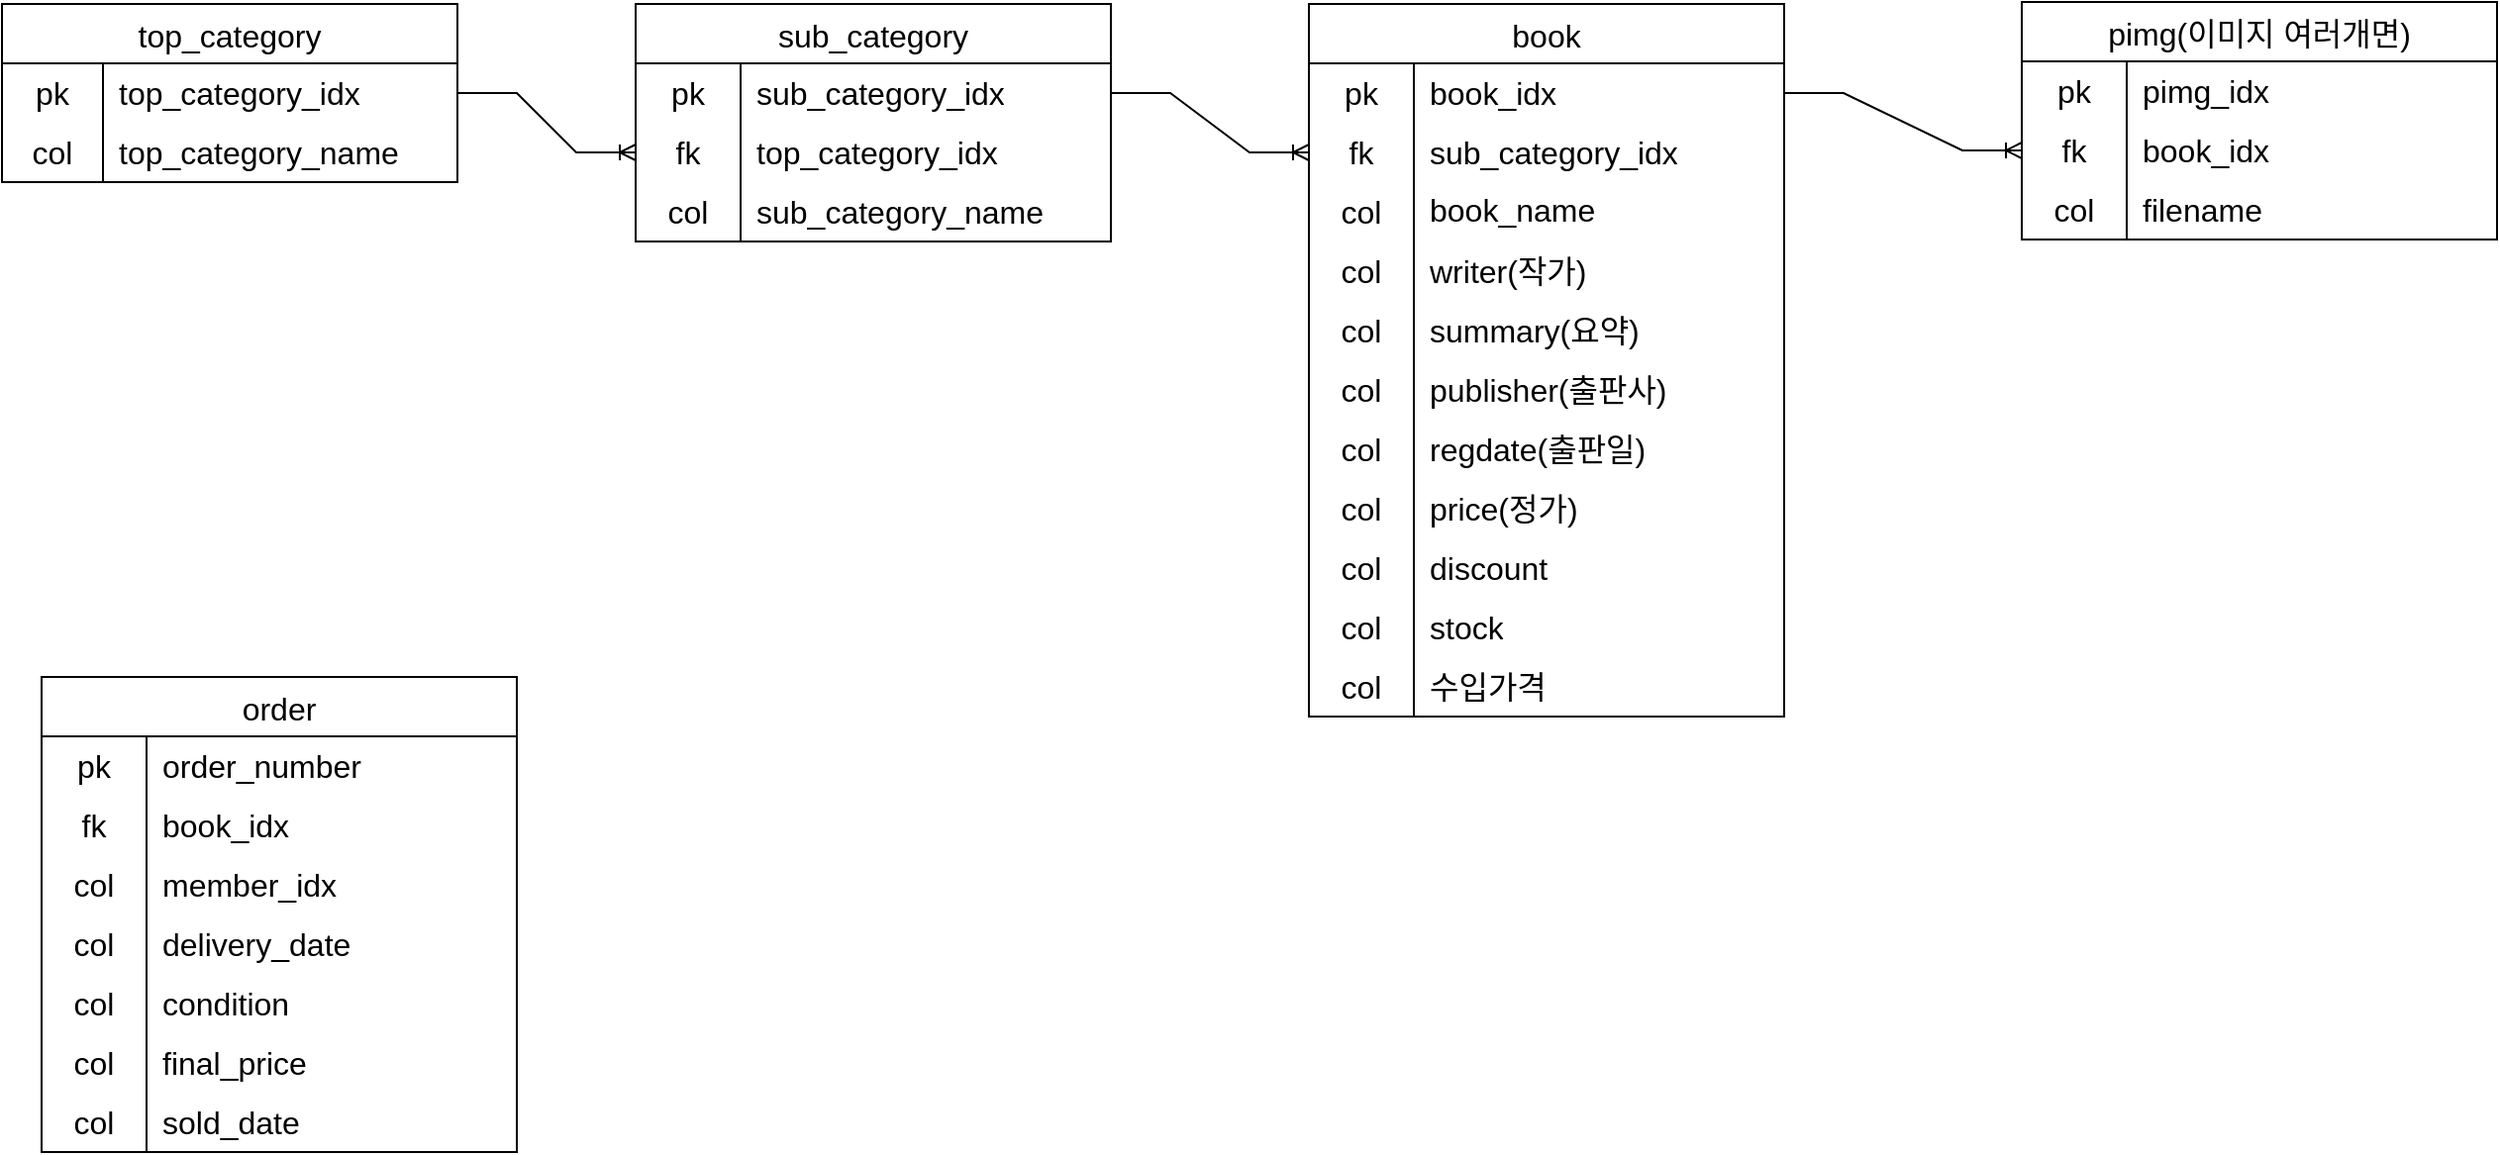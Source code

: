 <mxfile version="21.0.2" type="device"><diagram id="R2lEEEUBdFMjLlhIrx00" name="Page-1"><mxGraphModel dx="1434" dy="790" grid="1" gridSize="10" guides="1" tooltips="1" connect="1" arrows="1" fold="1" page="1" pageScale="1" pageWidth="850" pageHeight="1100" math="0" shadow="0" extFonts="Permanent Marker^https://fonts.googleapis.com/css?family=Permanent+Marker"><root><mxCell id="0"/><mxCell id="1" parent="0"/><mxCell id="X_eh3-ZdRWO69SjKNaST-3" value="top_category" style="shape=table;startSize=30;container=1;collapsible=0;childLayout=tableLayout;fixedRows=1;rowLines=0;fontStyle=0;strokeColor=default;fontSize=16;" parent="1" vertex="1"><mxGeometry x="60" y="20" width="230" height="90" as="geometry"/></mxCell><mxCell id="X_eh3-ZdRWO69SjKNaST-4" value="" style="shape=tableRow;horizontal=0;startSize=0;swimlaneHead=0;swimlaneBody=0;top=0;left=0;bottom=0;right=0;collapsible=0;dropTarget=0;fillColor=none;points=[[0,0.5],[1,0.5]];portConstraint=eastwest;strokeColor=inherit;fontSize=16;" parent="X_eh3-ZdRWO69SjKNaST-3" vertex="1"><mxGeometry y="30" width="230" height="30" as="geometry"/></mxCell><mxCell id="X_eh3-ZdRWO69SjKNaST-5" value="pk" style="shape=partialRectangle;html=1;whiteSpace=wrap;connectable=0;fillColor=none;top=0;left=0;bottom=0;right=0;overflow=hidden;pointerEvents=1;strokeColor=inherit;fontSize=16;" parent="X_eh3-ZdRWO69SjKNaST-4" vertex="1"><mxGeometry width="51" height="30" as="geometry"><mxRectangle width="51" height="30" as="alternateBounds"/></mxGeometry></mxCell><mxCell id="X_eh3-ZdRWO69SjKNaST-6" value="top_category_idx" style="shape=partialRectangle;html=1;whiteSpace=wrap;connectable=0;fillColor=none;top=0;left=0;bottom=0;right=0;align=left;spacingLeft=6;overflow=hidden;strokeColor=inherit;fontSize=16;" parent="X_eh3-ZdRWO69SjKNaST-4" vertex="1"><mxGeometry x="51" width="179" height="30" as="geometry"><mxRectangle width="179" height="30" as="alternateBounds"/></mxGeometry></mxCell><mxCell id="X_eh3-ZdRWO69SjKNaST-7" value="" style="shape=tableRow;horizontal=0;startSize=0;swimlaneHead=0;swimlaneBody=0;top=0;left=0;bottom=0;right=0;collapsible=0;dropTarget=0;fillColor=none;points=[[0,0.5],[1,0.5]];portConstraint=eastwest;strokeColor=inherit;fontSize=16;" parent="X_eh3-ZdRWO69SjKNaST-3" vertex="1"><mxGeometry y="60" width="230" height="30" as="geometry"/></mxCell><mxCell id="X_eh3-ZdRWO69SjKNaST-8" value="col" style="shape=partialRectangle;html=1;whiteSpace=wrap;connectable=0;fillColor=none;top=0;left=0;bottom=0;right=0;overflow=hidden;strokeColor=inherit;fontSize=16;" parent="X_eh3-ZdRWO69SjKNaST-7" vertex="1"><mxGeometry width="51" height="30" as="geometry"><mxRectangle width="51" height="30" as="alternateBounds"/></mxGeometry></mxCell><mxCell id="X_eh3-ZdRWO69SjKNaST-9" value="top_category_name" style="shape=partialRectangle;html=1;whiteSpace=wrap;connectable=0;fillColor=none;top=0;left=0;bottom=0;right=0;align=left;spacingLeft=6;overflow=hidden;strokeColor=inherit;fontSize=16;" parent="X_eh3-ZdRWO69SjKNaST-7" vertex="1"><mxGeometry x="51" width="179" height="30" as="geometry"><mxRectangle width="179" height="30" as="alternateBounds"/></mxGeometry></mxCell><mxCell id="X_eh3-ZdRWO69SjKNaST-13" value="sub_category" style="shape=table;startSize=30;container=1;collapsible=0;childLayout=tableLayout;fixedRows=1;rowLines=0;fontStyle=0;strokeColor=default;fontSize=16;" parent="1" vertex="1"><mxGeometry x="380" y="20" width="240" height="120" as="geometry"/></mxCell><mxCell id="X_eh3-ZdRWO69SjKNaST-14" value="" style="shape=tableRow;horizontal=0;startSize=0;swimlaneHead=0;swimlaneBody=0;top=0;left=0;bottom=0;right=0;collapsible=0;dropTarget=0;fillColor=none;points=[[0,0.5],[1,0.5]];portConstraint=eastwest;strokeColor=inherit;fontSize=16;" parent="X_eh3-ZdRWO69SjKNaST-13" vertex="1"><mxGeometry y="30" width="240" height="30" as="geometry"/></mxCell><mxCell id="X_eh3-ZdRWO69SjKNaST-15" value="pk" style="shape=partialRectangle;html=1;whiteSpace=wrap;connectable=0;fillColor=none;top=0;left=0;bottom=0;right=0;overflow=hidden;pointerEvents=1;strokeColor=inherit;fontSize=16;" parent="X_eh3-ZdRWO69SjKNaST-14" vertex="1"><mxGeometry width="53" height="30" as="geometry"><mxRectangle width="53" height="30" as="alternateBounds"/></mxGeometry></mxCell><mxCell id="X_eh3-ZdRWO69SjKNaST-16" value="sub_category_idx" style="shape=partialRectangle;html=1;whiteSpace=wrap;connectable=0;fillColor=none;top=0;left=0;bottom=0;right=0;align=left;spacingLeft=6;overflow=hidden;strokeColor=inherit;fontSize=16;" parent="X_eh3-ZdRWO69SjKNaST-14" vertex="1"><mxGeometry x="53" width="187" height="30" as="geometry"><mxRectangle width="187" height="30" as="alternateBounds"/></mxGeometry></mxCell><mxCell id="X_eh3-ZdRWO69SjKNaST-17" value="" style="shape=tableRow;horizontal=0;startSize=0;swimlaneHead=0;swimlaneBody=0;top=0;left=0;bottom=0;right=0;collapsible=0;dropTarget=0;fillColor=none;points=[[0,0.5],[1,0.5]];portConstraint=eastwest;strokeColor=inherit;fontSize=16;" parent="X_eh3-ZdRWO69SjKNaST-13" vertex="1"><mxGeometry y="60" width="240" height="30" as="geometry"/></mxCell><mxCell id="X_eh3-ZdRWO69SjKNaST-18" value="fk" style="shape=partialRectangle;html=1;whiteSpace=wrap;connectable=0;fillColor=none;top=0;left=0;bottom=0;right=0;overflow=hidden;strokeColor=inherit;fontSize=16;" parent="X_eh3-ZdRWO69SjKNaST-17" vertex="1"><mxGeometry width="53" height="30" as="geometry"><mxRectangle width="53" height="30" as="alternateBounds"/></mxGeometry></mxCell><mxCell id="X_eh3-ZdRWO69SjKNaST-19" value="top_category_idx" style="shape=partialRectangle;html=1;whiteSpace=wrap;connectable=0;fillColor=none;top=0;left=0;bottom=0;right=0;align=left;spacingLeft=6;overflow=hidden;strokeColor=inherit;fontSize=16;" parent="X_eh3-ZdRWO69SjKNaST-17" vertex="1"><mxGeometry x="53" width="187" height="30" as="geometry"><mxRectangle width="187" height="30" as="alternateBounds"/></mxGeometry></mxCell><mxCell id="X_eh3-ZdRWO69SjKNaST-20" value="" style="shape=tableRow;horizontal=0;startSize=0;swimlaneHead=0;swimlaneBody=0;top=0;left=0;bottom=0;right=0;collapsible=0;dropTarget=0;fillColor=none;points=[[0,0.5],[1,0.5]];portConstraint=eastwest;strokeColor=inherit;fontSize=16;" parent="X_eh3-ZdRWO69SjKNaST-13" vertex="1"><mxGeometry y="90" width="240" height="30" as="geometry"/></mxCell><mxCell id="X_eh3-ZdRWO69SjKNaST-21" value="col" style="shape=partialRectangle;html=1;whiteSpace=wrap;connectable=0;fillColor=none;top=0;left=0;bottom=0;right=0;overflow=hidden;strokeColor=inherit;fontSize=16;" parent="X_eh3-ZdRWO69SjKNaST-20" vertex="1"><mxGeometry width="53" height="30" as="geometry"><mxRectangle width="53" height="30" as="alternateBounds"/></mxGeometry></mxCell><mxCell id="X_eh3-ZdRWO69SjKNaST-22" value="sub_category_name" style="shape=partialRectangle;html=1;whiteSpace=wrap;connectable=0;fillColor=none;top=0;left=0;bottom=0;right=0;align=left;spacingLeft=6;overflow=hidden;strokeColor=inherit;fontSize=16;" parent="X_eh3-ZdRWO69SjKNaST-20" vertex="1"><mxGeometry x="53" width="187" height="30" as="geometry"><mxRectangle width="187" height="30" as="alternateBounds"/></mxGeometry></mxCell><mxCell id="X_eh3-ZdRWO69SjKNaST-36" value="" style="edgeStyle=entityRelationEdgeStyle;fontSize=12;html=1;endArrow=ERoneToMany;rounded=0;exitX=1;exitY=0.5;exitDx=0;exitDy=0;entryX=0;entryY=0.5;entryDx=0;entryDy=0;" parent="1" source="X_eh3-ZdRWO69SjKNaST-4" target="X_eh3-ZdRWO69SjKNaST-17" edge="1"><mxGeometry width="100" height="100" relative="1" as="geometry"><mxPoint x="370" y="310" as="sourcePoint"/><mxPoint x="470" y="210" as="targetPoint"/></mxGeometry></mxCell><mxCell id="X_eh3-ZdRWO69SjKNaST-37" value="book" style="shape=table;startSize=30;container=1;collapsible=0;childLayout=tableLayout;fixedRows=1;rowLines=0;fontStyle=0;fontSize=16;" parent="1" vertex="1"><mxGeometry x="720" y="20" width="240" height="360" as="geometry"/></mxCell><mxCell id="X_eh3-ZdRWO69SjKNaST-38" value="" style="shape=tableRow;horizontal=0;startSize=0;swimlaneHead=0;swimlaneBody=0;top=0;left=0;bottom=0;right=0;collapsible=0;dropTarget=0;fillColor=none;points=[[0,0.5],[1,0.5]];portConstraint=eastwest;strokeColor=inherit;fontSize=16;" parent="X_eh3-ZdRWO69SjKNaST-37" vertex="1"><mxGeometry y="30" width="240" height="30" as="geometry"/></mxCell><mxCell id="X_eh3-ZdRWO69SjKNaST-39" value="pk" style="shape=partialRectangle;html=1;whiteSpace=wrap;connectable=0;fillColor=none;top=0;left=0;bottom=0;right=0;overflow=hidden;pointerEvents=1;strokeColor=inherit;fontSize=16;" parent="X_eh3-ZdRWO69SjKNaST-38" vertex="1"><mxGeometry width="53" height="30" as="geometry"><mxRectangle width="53" height="30" as="alternateBounds"/></mxGeometry></mxCell><mxCell id="X_eh3-ZdRWO69SjKNaST-40" value="book_idx" style="shape=partialRectangle;html=1;whiteSpace=wrap;connectable=0;fillColor=none;top=0;left=0;bottom=0;right=0;align=left;spacingLeft=6;overflow=hidden;strokeColor=inherit;fontSize=16;" parent="X_eh3-ZdRWO69SjKNaST-38" vertex="1"><mxGeometry x="53" width="187" height="30" as="geometry"><mxRectangle width="187" height="30" as="alternateBounds"/></mxGeometry></mxCell><mxCell id="X_eh3-ZdRWO69SjKNaST-41" value="" style="shape=tableRow;horizontal=0;startSize=0;swimlaneHead=0;swimlaneBody=0;top=0;left=0;bottom=0;right=0;collapsible=0;dropTarget=0;fillColor=none;points=[[0,0.5],[1,0.5]];portConstraint=eastwest;strokeColor=inherit;fontSize=16;" parent="X_eh3-ZdRWO69SjKNaST-37" vertex="1"><mxGeometry y="60" width="240" height="30" as="geometry"/></mxCell><mxCell id="X_eh3-ZdRWO69SjKNaST-42" value="fk" style="shape=partialRectangle;html=1;whiteSpace=wrap;connectable=0;fillColor=none;top=0;left=0;bottom=0;right=0;overflow=hidden;strokeColor=inherit;fontSize=16;" parent="X_eh3-ZdRWO69SjKNaST-41" vertex="1"><mxGeometry width="53" height="30" as="geometry"><mxRectangle width="53" height="30" as="alternateBounds"/></mxGeometry></mxCell><mxCell id="X_eh3-ZdRWO69SjKNaST-43" value="sub_category_idx" style="shape=partialRectangle;html=1;whiteSpace=wrap;connectable=0;fillColor=none;top=0;left=0;bottom=0;right=0;align=left;spacingLeft=6;overflow=hidden;strokeColor=inherit;fontSize=16;" parent="X_eh3-ZdRWO69SjKNaST-41" vertex="1"><mxGeometry x="53" width="187" height="30" as="geometry"><mxRectangle width="187" height="30" as="alternateBounds"/></mxGeometry></mxCell><mxCell id="X_eh3-ZdRWO69SjKNaST-44" value="" style="shape=tableRow;horizontal=0;startSize=0;swimlaneHead=0;swimlaneBody=0;top=0;left=0;bottom=0;right=0;collapsible=0;dropTarget=0;fillColor=none;points=[[0,0.5],[1,0.5]];portConstraint=eastwest;strokeColor=inherit;fontSize=16;" parent="X_eh3-ZdRWO69SjKNaST-37" vertex="1"><mxGeometry y="90" width="240" height="30" as="geometry"/></mxCell><mxCell id="X_eh3-ZdRWO69SjKNaST-45" value="" style="shape=partialRectangle;html=1;whiteSpace=wrap;connectable=0;fillColor=none;top=0;left=0;bottom=0;right=0;overflow=hidden;strokeColor=inherit;fontSize=16;" parent="X_eh3-ZdRWO69SjKNaST-44" vertex="1"><mxGeometry width="53" height="30" as="geometry"><mxRectangle width="53" height="30" as="alternateBounds"/></mxGeometry></mxCell><mxCell id="X_eh3-ZdRWO69SjKNaST-46" value="" style="shape=partialRectangle;html=1;whiteSpace=wrap;connectable=0;fillColor=none;top=0;left=0;bottom=0;right=0;align=left;spacingLeft=6;overflow=hidden;strokeColor=inherit;fontSize=16;" parent="X_eh3-ZdRWO69SjKNaST-44" vertex="1"><mxGeometry x="53" width="187" height="30" as="geometry"><mxRectangle width="187" height="30" as="alternateBounds"/></mxGeometry></mxCell><mxCell id="X_eh3-ZdRWO69SjKNaST-199" value="" style="shape=tableRow;horizontal=0;startSize=0;swimlaneHead=0;swimlaneBody=0;top=0;left=0;bottom=0;right=0;collapsible=0;dropTarget=0;fillColor=none;points=[[0,0.5],[1,0.5]];portConstraint=eastwest;strokeColor=inherit;fontSize=16;" parent="X_eh3-ZdRWO69SjKNaST-37" vertex="1"><mxGeometry y="120" width="240" height="30" as="geometry"/></mxCell><mxCell id="X_eh3-ZdRWO69SjKNaST-200" value="" style="shape=partialRectangle;html=1;whiteSpace=wrap;connectable=0;fillColor=none;top=0;left=0;bottom=0;right=0;overflow=hidden;strokeColor=inherit;fontSize=16;" parent="X_eh3-ZdRWO69SjKNaST-199" vertex="1"><mxGeometry width="53" height="30" as="geometry"><mxRectangle width="53" height="30" as="alternateBounds"/></mxGeometry></mxCell><mxCell id="X_eh3-ZdRWO69SjKNaST-201" value="" style="shape=partialRectangle;html=1;whiteSpace=wrap;connectable=0;fillColor=none;top=0;left=0;bottom=0;right=0;align=left;spacingLeft=6;overflow=hidden;strokeColor=inherit;fontSize=16;" parent="X_eh3-ZdRWO69SjKNaST-199" vertex="1"><mxGeometry x="53" width="187" height="30" as="geometry"><mxRectangle width="187" height="30" as="alternateBounds"/></mxGeometry></mxCell><mxCell id="X_eh3-ZdRWO69SjKNaST-202" value="" style="shape=tableRow;horizontal=0;startSize=0;swimlaneHead=0;swimlaneBody=0;top=0;left=0;bottom=0;right=0;collapsible=0;dropTarget=0;fillColor=none;points=[[0,0.5],[1,0.5]];portConstraint=eastwest;strokeColor=inherit;fontSize=16;" parent="X_eh3-ZdRWO69SjKNaST-37" vertex="1"><mxGeometry y="150" width="240" height="30" as="geometry"/></mxCell><mxCell id="X_eh3-ZdRWO69SjKNaST-203" value="" style="shape=partialRectangle;html=1;whiteSpace=wrap;connectable=0;fillColor=none;top=0;left=0;bottom=0;right=0;overflow=hidden;strokeColor=inherit;fontSize=16;" parent="X_eh3-ZdRWO69SjKNaST-202" vertex="1"><mxGeometry width="53" height="30" as="geometry"><mxRectangle width="53" height="30" as="alternateBounds"/></mxGeometry></mxCell><mxCell id="X_eh3-ZdRWO69SjKNaST-204" value="" style="shape=partialRectangle;html=1;whiteSpace=wrap;connectable=0;fillColor=none;top=0;left=0;bottom=0;right=0;align=left;spacingLeft=6;overflow=hidden;strokeColor=inherit;fontSize=16;" parent="X_eh3-ZdRWO69SjKNaST-202" vertex="1"><mxGeometry x="53" width="187" height="30" as="geometry"><mxRectangle width="187" height="30" as="alternateBounds"/></mxGeometry></mxCell><mxCell id="X_eh3-ZdRWO69SjKNaST-205" value="" style="shape=tableRow;horizontal=0;startSize=0;swimlaneHead=0;swimlaneBody=0;top=0;left=0;bottom=0;right=0;collapsible=0;dropTarget=0;fillColor=none;points=[[0,0.5],[1,0.5]];portConstraint=eastwest;strokeColor=inherit;fontSize=16;" parent="X_eh3-ZdRWO69SjKNaST-37" vertex="1"><mxGeometry y="180" width="240" height="30" as="geometry"/></mxCell><mxCell id="X_eh3-ZdRWO69SjKNaST-206" value="" style="shape=partialRectangle;html=1;whiteSpace=wrap;connectable=0;fillColor=none;top=0;left=0;bottom=0;right=0;overflow=hidden;strokeColor=inherit;fontSize=16;" parent="X_eh3-ZdRWO69SjKNaST-205" vertex="1"><mxGeometry width="53" height="30" as="geometry"><mxRectangle width="53" height="30" as="alternateBounds"/></mxGeometry></mxCell><mxCell id="X_eh3-ZdRWO69SjKNaST-207" value="" style="shape=partialRectangle;html=1;whiteSpace=wrap;connectable=0;fillColor=none;top=0;left=0;bottom=0;right=0;align=left;spacingLeft=6;overflow=hidden;strokeColor=inherit;fontSize=16;" parent="X_eh3-ZdRWO69SjKNaST-205" vertex="1"><mxGeometry x="53" width="187" height="30" as="geometry"><mxRectangle width="187" height="30" as="alternateBounds"/></mxGeometry></mxCell><mxCell id="X_eh3-ZdRWO69SjKNaST-208" value="" style="shape=tableRow;horizontal=0;startSize=0;swimlaneHead=0;swimlaneBody=0;top=0;left=0;bottom=0;right=0;collapsible=0;dropTarget=0;fillColor=none;points=[[0,0.5],[1,0.5]];portConstraint=eastwest;strokeColor=inherit;fontSize=16;" parent="X_eh3-ZdRWO69SjKNaST-37" vertex="1"><mxGeometry y="210" width="240" height="30" as="geometry"/></mxCell><mxCell id="X_eh3-ZdRWO69SjKNaST-209" value="" style="shape=partialRectangle;html=1;whiteSpace=wrap;connectable=0;fillColor=none;top=0;left=0;bottom=0;right=0;overflow=hidden;strokeColor=inherit;fontSize=16;" parent="X_eh3-ZdRWO69SjKNaST-208" vertex="1"><mxGeometry width="53" height="30" as="geometry"><mxRectangle width="53" height="30" as="alternateBounds"/></mxGeometry></mxCell><mxCell id="X_eh3-ZdRWO69SjKNaST-210" value="" style="shape=partialRectangle;html=1;whiteSpace=wrap;connectable=0;fillColor=none;top=0;left=0;bottom=0;right=0;align=left;spacingLeft=6;overflow=hidden;strokeColor=inherit;fontSize=16;" parent="X_eh3-ZdRWO69SjKNaST-208" vertex="1"><mxGeometry x="53" width="187" height="30" as="geometry"><mxRectangle width="187" height="30" as="alternateBounds"/></mxGeometry></mxCell><mxCell id="X_eh3-ZdRWO69SjKNaST-211" value="" style="shape=tableRow;horizontal=0;startSize=0;swimlaneHead=0;swimlaneBody=0;top=0;left=0;bottom=0;right=0;collapsible=0;dropTarget=0;fillColor=none;points=[[0,0.5],[1,0.5]];portConstraint=eastwest;strokeColor=inherit;fontSize=16;" parent="X_eh3-ZdRWO69SjKNaST-37" vertex="1"><mxGeometry y="240" width="240" height="30" as="geometry"/></mxCell><mxCell id="X_eh3-ZdRWO69SjKNaST-212" value="" style="shape=partialRectangle;html=1;whiteSpace=wrap;connectable=0;fillColor=none;top=0;left=0;bottom=0;right=0;overflow=hidden;strokeColor=inherit;fontSize=16;" parent="X_eh3-ZdRWO69SjKNaST-211" vertex="1"><mxGeometry width="53" height="30" as="geometry"><mxRectangle width="53" height="30" as="alternateBounds"/></mxGeometry></mxCell><mxCell id="X_eh3-ZdRWO69SjKNaST-213" value="" style="shape=partialRectangle;html=1;whiteSpace=wrap;connectable=0;fillColor=none;top=0;left=0;bottom=0;right=0;align=left;spacingLeft=6;overflow=hidden;strokeColor=inherit;fontSize=16;" parent="X_eh3-ZdRWO69SjKNaST-211" vertex="1"><mxGeometry x="53" width="187" height="30" as="geometry"><mxRectangle width="187" height="30" as="alternateBounds"/></mxGeometry></mxCell><mxCell id="X_eh3-ZdRWO69SjKNaST-214" value="" style="shape=tableRow;horizontal=0;startSize=0;swimlaneHead=0;swimlaneBody=0;top=0;left=0;bottom=0;right=0;collapsible=0;dropTarget=0;fillColor=none;points=[[0,0.5],[1,0.5]];portConstraint=eastwest;strokeColor=inherit;fontSize=16;" parent="X_eh3-ZdRWO69SjKNaST-37" vertex="1"><mxGeometry y="270" width="240" height="30" as="geometry"/></mxCell><mxCell id="X_eh3-ZdRWO69SjKNaST-215" value="" style="shape=partialRectangle;html=1;whiteSpace=wrap;connectable=0;fillColor=none;top=0;left=0;bottom=0;right=0;overflow=hidden;strokeColor=inherit;fontSize=16;" parent="X_eh3-ZdRWO69SjKNaST-214" vertex="1"><mxGeometry width="53" height="30" as="geometry"><mxRectangle width="53" height="30" as="alternateBounds"/></mxGeometry></mxCell><mxCell id="X_eh3-ZdRWO69SjKNaST-216" value="" style="shape=partialRectangle;html=1;whiteSpace=wrap;connectable=0;fillColor=none;top=0;left=0;bottom=0;right=0;align=left;spacingLeft=6;overflow=hidden;strokeColor=inherit;fontSize=16;" parent="X_eh3-ZdRWO69SjKNaST-214" vertex="1"><mxGeometry x="53" width="187" height="30" as="geometry"><mxRectangle width="187" height="30" as="alternateBounds"/></mxGeometry></mxCell><mxCell id="X_eh3-ZdRWO69SjKNaST-217" value="" style="shape=tableRow;horizontal=0;startSize=0;swimlaneHead=0;swimlaneBody=0;top=0;left=0;bottom=0;right=0;collapsible=0;dropTarget=0;fillColor=none;points=[[0,0.5],[1,0.5]];portConstraint=eastwest;strokeColor=inherit;fontSize=16;" parent="X_eh3-ZdRWO69SjKNaST-37" vertex="1"><mxGeometry y="300" width="240" height="30" as="geometry"/></mxCell><mxCell id="X_eh3-ZdRWO69SjKNaST-218" value="" style="shape=partialRectangle;html=1;whiteSpace=wrap;connectable=0;fillColor=none;top=0;left=0;bottom=0;right=0;overflow=hidden;strokeColor=inherit;fontSize=16;" parent="X_eh3-ZdRWO69SjKNaST-217" vertex="1"><mxGeometry width="53" height="30" as="geometry"><mxRectangle width="53" height="30" as="alternateBounds"/></mxGeometry></mxCell><mxCell id="X_eh3-ZdRWO69SjKNaST-219" value="stock" style="shape=partialRectangle;html=1;whiteSpace=wrap;connectable=0;fillColor=none;top=0;left=0;bottom=0;right=0;align=left;spacingLeft=6;overflow=hidden;strokeColor=inherit;fontSize=16;" parent="X_eh3-ZdRWO69SjKNaST-217" vertex="1"><mxGeometry x="53" width="187" height="30" as="geometry"><mxRectangle width="187" height="30" as="alternateBounds"/></mxGeometry></mxCell><mxCell id="dGsWVd6kfI6RqqFb-ipu-21" value="" style="shape=tableRow;horizontal=0;startSize=0;swimlaneHead=0;swimlaneBody=0;top=0;left=0;bottom=0;right=0;collapsible=0;dropTarget=0;fillColor=none;points=[[0,0.5],[1,0.5]];portConstraint=eastwest;strokeColor=inherit;fontSize=16;" parent="X_eh3-ZdRWO69SjKNaST-37" vertex="1"><mxGeometry y="330" width="240" height="30" as="geometry"/></mxCell><mxCell id="dGsWVd6kfI6RqqFb-ipu-22" value="col" style="shape=partialRectangle;html=1;whiteSpace=wrap;connectable=0;fillColor=none;top=0;left=0;bottom=0;right=0;overflow=hidden;strokeColor=inherit;fontSize=16;" parent="dGsWVd6kfI6RqqFb-ipu-21" vertex="1"><mxGeometry width="53" height="30" as="geometry"><mxRectangle width="53" height="30" as="alternateBounds"/></mxGeometry></mxCell><mxCell id="dGsWVd6kfI6RqqFb-ipu-23" value="수입가격" style="shape=partialRectangle;html=1;whiteSpace=wrap;connectable=0;fillColor=none;top=0;left=0;bottom=0;right=0;align=left;spacingLeft=6;overflow=hidden;strokeColor=inherit;fontSize=16;" parent="dGsWVd6kfI6RqqFb-ipu-21" vertex="1"><mxGeometry x="53" width="187" height="30" as="geometry"><mxRectangle width="187" height="30" as="alternateBounds"/></mxGeometry></mxCell><mxCell id="X_eh3-ZdRWO69SjKNaST-47" value="" style="edgeStyle=entityRelationEdgeStyle;fontSize=12;html=1;endArrow=ERoneToMany;rounded=0;exitX=1;exitY=0.5;exitDx=0;exitDy=0;" parent="1" source="X_eh3-ZdRWO69SjKNaST-14" target="X_eh3-ZdRWO69SjKNaST-41" edge="1"><mxGeometry width="100" height="100" relative="1" as="geometry"><mxPoint x="620" y="80" as="sourcePoint"/><mxPoint x="711" y="100" as="targetPoint"/></mxGeometry></mxCell><mxCell id="X_eh3-ZdRWO69SjKNaST-103" value="col" style="shape=partialRectangle;html=1;whiteSpace=wrap;connectable=0;fillColor=none;top=0;left=0;bottom=0;right=0;overflow=hidden;strokeColor=inherit;fontSize=16;" parent="1" vertex="1"><mxGeometry x="720" y="110" width="53" height="30" as="geometry"><mxRectangle width="53" height="30" as="alternateBounds"/></mxGeometry></mxCell><mxCell id="X_eh3-ZdRWO69SjKNaST-104" value="book_name" style="shape=partialRectangle;html=1;whiteSpace=wrap;connectable=0;fillColor=none;top=0;left=0;bottom=0;right=0;align=left;spacingLeft=6;overflow=hidden;strokeColor=inherit;fontSize=16;" parent="1" vertex="1"><mxGeometry x="773" y="109" width="187" height="30" as="geometry"><mxRectangle width="187" height="30" as="alternateBounds"/></mxGeometry></mxCell><mxCell id="X_eh3-ZdRWO69SjKNaST-110" value="order" style="shape=table;startSize=30;container=1;collapsible=0;childLayout=tableLayout;fixedRows=1;rowLines=0;fontStyle=0;strokeColor=default;fontSize=16;" parent="1" vertex="1"><mxGeometry x="80" y="360" width="240" height="240.0" as="geometry"/></mxCell><mxCell id="X_eh3-ZdRWO69SjKNaST-111" value="" style="shape=tableRow;horizontal=0;startSize=0;swimlaneHead=0;swimlaneBody=0;top=0;left=0;bottom=0;right=0;collapsible=0;dropTarget=0;fillColor=none;points=[[0,0.5],[1,0.5]];portConstraint=eastwest;strokeColor=inherit;fontSize=16;" parent="X_eh3-ZdRWO69SjKNaST-110" vertex="1"><mxGeometry y="30" width="240" height="30" as="geometry"/></mxCell><mxCell id="X_eh3-ZdRWO69SjKNaST-112" value="pk" style="shape=partialRectangle;html=1;whiteSpace=wrap;connectable=0;fillColor=none;top=0;left=0;bottom=0;right=0;overflow=hidden;pointerEvents=1;strokeColor=inherit;fontSize=16;" parent="X_eh3-ZdRWO69SjKNaST-111" vertex="1"><mxGeometry width="53" height="30" as="geometry"><mxRectangle width="53" height="30" as="alternateBounds"/></mxGeometry></mxCell><mxCell id="X_eh3-ZdRWO69SjKNaST-113" value="order_number" style="shape=partialRectangle;html=1;whiteSpace=wrap;connectable=0;fillColor=none;top=0;left=0;bottom=0;right=0;align=left;spacingLeft=6;overflow=hidden;strokeColor=inherit;fontSize=16;" parent="X_eh3-ZdRWO69SjKNaST-111" vertex="1"><mxGeometry x="53" width="187" height="30" as="geometry"><mxRectangle width="187" height="30" as="alternateBounds"/></mxGeometry></mxCell><mxCell id="X_eh3-ZdRWO69SjKNaST-114" value="" style="shape=tableRow;horizontal=0;startSize=0;swimlaneHead=0;swimlaneBody=0;top=0;left=0;bottom=0;right=0;collapsible=0;dropTarget=0;fillColor=none;points=[[0,0.5],[1,0.5]];portConstraint=eastwest;strokeColor=inherit;fontSize=16;" parent="X_eh3-ZdRWO69SjKNaST-110" vertex="1"><mxGeometry y="60" width="240" height="30" as="geometry"/></mxCell><mxCell id="X_eh3-ZdRWO69SjKNaST-115" value="fk" style="shape=partialRectangle;html=1;whiteSpace=wrap;connectable=0;fillColor=none;top=0;left=0;bottom=0;right=0;overflow=hidden;strokeColor=inherit;fontSize=16;" parent="X_eh3-ZdRWO69SjKNaST-114" vertex="1"><mxGeometry width="53" height="30" as="geometry"><mxRectangle width="53" height="30" as="alternateBounds"/></mxGeometry></mxCell><mxCell id="X_eh3-ZdRWO69SjKNaST-116" value="book_idx" style="shape=partialRectangle;html=1;whiteSpace=wrap;connectable=0;fillColor=none;top=0;left=0;bottom=0;right=0;align=left;spacingLeft=6;overflow=hidden;strokeColor=inherit;fontSize=16;" parent="X_eh3-ZdRWO69SjKNaST-114" vertex="1"><mxGeometry x="53" width="187" height="30" as="geometry"><mxRectangle width="187" height="30" as="alternateBounds"/></mxGeometry></mxCell><mxCell id="X_eh3-ZdRWO69SjKNaST-232" value="" style="shape=tableRow;horizontal=0;startSize=0;swimlaneHead=0;swimlaneBody=0;top=0;left=0;bottom=0;right=0;collapsible=0;dropTarget=0;fillColor=none;points=[[0,0.5],[1,0.5]];portConstraint=eastwest;strokeColor=inherit;fontSize=16;" parent="X_eh3-ZdRWO69SjKNaST-110" vertex="1"><mxGeometry y="90" width="240" height="30" as="geometry"/></mxCell><mxCell id="X_eh3-ZdRWO69SjKNaST-233" value="col" style="shape=partialRectangle;html=1;whiteSpace=wrap;connectable=0;fillColor=none;top=0;left=0;bottom=0;right=0;overflow=hidden;strokeColor=inherit;fontSize=16;" parent="X_eh3-ZdRWO69SjKNaST-232" vertex="1"><mxGeometry width="53" height="30" as="geometry"><mxRectangle width="53" height="30" as="alternateBounds"/></mxGeometry></mxCell><mxCell id="X_eh3-ZdRWO69SjKNaST-234" value="member_idx" style="shape=partialRectangle;html=1;whiteSpace=wrap;connectable=0;fillColor=none;top=0;left=0;bottom=0;right=0;align=left;spacingLeft=6;overflow=hidden;strokeColor=inherit;fontSize=16;" parent="X_eh3-ZdRWO69SjKNaST-232" vertex="1"><mxGeometry x="53" width="187" height="30" as="geometry"><mxRectangle width="187" height="30" as="alternateBounds"/></mxGeometry></mxCell><mxCell id="X_eh3-ZdRWO69SjKNaST-117" value="" style="shape=tableRow;horizontal=0;startSize=0;swimlaneHead=0;swimlaneBody=0;top=0;left=0;bottom=0;right=0;collapsible=0;dropTarget=0;fillColor=none;points=[[0,0.5],[1,0.5]];portConstraint=eastwest;strokeColor=inherit;fontSize=16;" parent="X_eh3-ZdRWO69SjKNaST-110" vertex="1"><mxGeometry y="120" width="240" height="30" as="geometry"/></mxCell><mxCell id="X_eh3-ZdRWO69SjKNaST-118" value="col" style="shape=partialRectangle;html=1;whiteSpace=wrap;connectable=0;fillColor=none;top=0;left=0;bottom=0;right=0;overflow=hidden;strokeColor=inherit;fontSize=16;" parent="X_eh3-ZdRWO69SjKNaST-117" vertex="1"><mxGeometry width="53" height="30" as="geometry"><mxRectangle width="53" height="30" as="alternateBounds"/></mxGeometry></mxCell><mxCell id="X_eh3-ZdRWO69SjKNaST-119" value="delivery_date" style="shape=partialRectangle;html=1;whiteSpace=wrap;connectable=0;fillColor=none;top=0;left=0;bottom=0;right=0;align=left;spacingLeft=6;overflow=hidden;strokeColor=inherit;fontSize=16;" parent="X_eh3-ZdRWO69SjKNaST-117" vertex="1"><mxGeometry x="53" width="187" height="30" as="geometry"><mxRectangle width="187" height="30" as="alternateBounds"/></mxGeometry></mxCell><mxCell id="X_eh3-ZdRWO69SjKNaST-223" value="" style="shape=tableRow;horizontal=0;startSize=0;swimlaneHead=0;swimlaneBody=0;top=0;left=0;bottom=0;right=0;collapsible=0;dropTarget=0;fillColor=none;points=[[0,0.5],[1,0.5]];portConstraint=eastwest;strokeColor=inherit;fontSize=16;" parent="X_eh3-ZdRWO69SjKNaST-110" vertex="1"><mxGeometry y="150" width="240" height="30" as="geometry"/></mxCell><mxCell id="X_eh3-ZdRWO69SjKNaST-224" value="col" style="shape=partialRectangle;html=1;whiteSpace=wrap;connectable=0;fillColor=none;top=0;left=0;bottom=0;right=0;overflow=hidden;strokeColor=inherit;fontSize=16;" parent="X_eh3-ZdRWO69SjKNaST-223" vertex="1"><mxGeometry width="53" height="30" as="geometry"><mxRectangle width="53" height="30" as="alternateBounds"/></mxGeometry></mxCell><mxCell id="X_eh3-ZdRWO69SjKNaST-225" value="condition" style="shape=partialRectangle;html=1;whiteSpace=wrap;connectable=0;fillColor=none;top=0;left=0;bottom=0;right=0;align=left;spacingLeft=6;overflow=hidden;strokeColor=inherit;fontSize=16;" parent="X_eh3-ZdRWO69SjKNaST-223" vertex="1"><mxGeometry x="53" width="187" height="30" as="geometry"><mxRectangle width="187" height="30" as="alternateBounds"/></mxGeometry></mxCell><mxCell id="X_eh3-ZdRWO69SjKNaST-226" value="" style="shape=tableRow;horizontal=0;startSize=0;swimlaneHead=0;swimlaneBody=0;top=0;left=0;bottom=0;right=0;collapsible=0;dropTarget=0;fillColor=none;points=[[0,0.5],[1,0.5]];portConstraint=eastwest;strokeColor=inherit;fontSize=16;" parent="X_eh3-ZdRWO69SjKNaST-110" vertex="1"><mxGeometry y="180" width="240" height="30" as="geometry"/></mxCell><mxCell id="X_eh3-ZdRWO69SjKNaST-227" value="col" style="shape=partialRectangle;html=1;whiteSpace=wrap;connectable=0;fillColor=none;top=0;left=0;bottom=0;right=0;overflow=hidden;strokeColor=inherit;fontSize=16;" parent="X_eh3-ZdRWO69SjKNaST-226" vertex="1"><mxGeometry width="53" height="30" as="geometry"><mxRectangle width="53" height="30" as="alternateBounds"/></mxGeometry></mxCell><mxCell id="X_eh3-ZdRWO69SjKNaST-228" value="final_price" style="shape=partialRectangle;html=1;whiteSpace=wrap;connectable=0;fillColor=none;top=0;left=0;bottom=0;right=0;align=left;spacingLeft=6;overflow=hidden;strokeColor=inherit;fontSize=16;" parent="X_eh3-ZdRWO69SjKNaST-226" vertex="1"><mxGeometry x="53" width="187" height="30" as="geometry"><mxRectangle width="187" height="30" as="alternateBounds"/></mxGeometry></mxCell><mxCell id="X_eh3-ZdRWO69SjKNaST-235" value="" style="shape=tableRow;horizontal=0;startSize=0;swimlaneHead=0;swimlaneBody=0;top=0;left=0;bottom=0;right=0;collapsible=0;dropTarget=0;fillColor=none;points=[[0,0.5],[1,0.5]];portConstraint=eastwest;strokeColor=inherit;fontSize=16;" parent="X_eh3-ZdRWO69SjKNaST-110" vertex="1"><mxGeometry y="210" width="240" height="30" as="geometry"/></mxCell><mxCell id="X_eh3-ZdRWO69SjKNaST-236" value="col" style="shape=partialRectangle;html=1;whiteSpace=wrap;connectable=0;fillColor=none;top=0;left=0;bottom=0;right=0;overflow=hidden;strokeColor=inherit;fontSize=16;" parent="X_eh3-ZdRWO69SjKNaST-235" vertex="1"><mxGeometry width="53" height="30" as="geometry"><mxRectangle width="53" height="30" as="alternateBounds"/></mxGeometry></mxCell><mxCell id="X_eh3-ZdRWO69SjKNaST-237" value="sold_date" style="shape=partialRectangle;html=1;whiteSpace=wrap;connectable=0;fillColor=none;top=0;left=0;bottom=0;right=0;align=left;spacingLeft=6;overflow=hidden;strokeColor=inherit;fontSize=16;" parent="X_eh3-ZdRWO69SjKNaST-235" vertex="1"><mxGeometry x="53" width="187" height="30" as="geometry"><mxRectangle width="187" height="30" as="alternateBounds"/></mxGeometry></mxCell><mxCell id="X_eh3-ZdRWO69SjKNaST-139" value="" style="shape=tableRow;horizontal=0;startSize=0;swimlaneHead=0;swimlaneBody=0;top=0;left=0;bottom=0;right=0;collapsible=0;dropTarget=0;fillColor=none;points=[[0,0.5],[1,0.5]];portConstraint=eastwest;strokeColor=inherit;fontSize=16;" parent="1" vertex="1"><mxGeometry x="720" y="140" width="240" height="30" as="geometry"/></mxCell><mxCell id="X_eh3-ZdRWO69SjKNaST-140" value="col" style="shape=partialRectangle;html=1;whiteSpace=wrap;connectable=0;fillColor=none;top=0;left=0;bottom=0;right=0;overflow=hidden;strokeColor=inherit;fontSize=16;" parent="X_eh3-ZdRWO69SjKNaST-139" vertex="1"><mxGeometry width="53" height="30" as="geometry"><mxRectangle width="53" height="30" as="alternateBounds"/></mxGeometry></mxCell><mxCell id="X_eh3-ZdRWO69SjKNaST-141" value="writer(작가)" style="shape=partialRectangle;html=1;whiteSpace=wrap;connectable=0;fillColor=none;top=0;left=0;bottom=0;right=0;align=left;spacingLeft=6;overflow=hidden;strokeColor=inherit;fontSize=16;" parent="X_eh3-ZdRWO69SjKNaST-139" vertex="1"><mxGeometry x="53" width="187" height="30" as="geometry"><mxRectangle width="187" height="30" as="alternateBounds"/></mxGeometry></mxCell><mxCell id="X_eh3-ZdRWO69SjKNaST-142" value="" style="shape=tableRow;horizontal=0;startSize=0;swimlaneHead=0;swimlaneBody=0;top=0;left=0;bottom=0;right=0;collapsible=0;dropTarget=0;fillColor=none;points=[[0,0.5],[1,0.5]];portConstraint=eastwest;strokeColor=inherit;fontSize=16;" parent="1" vertex="1"><mxGeometry x="720" y="170" width="240" height="30" as="geometry"/></mxCell><mxCell id="X_eh3-ZdRWO69SjKNaST-143" value="summary(요약)" style="shape=partialRectangle;html=1;whiteSpace=wrap;connectable=0;fillColor=none;top=0;left=0;bottom=0;right=0;align=left;spacingLeft=6;overflow=hidden;strokeColor=inherit;fontSize=16;" parent="X_eh3-ZdRWO69SjKNaST-142" vertex="1"><mxGeometry x="53" width="187" height="30" as="geometry"><mxRectangle width="187" height="30" as="alternateBounds"/></mxGeometry></mxCell><mxCell id="X_eh3-ZdRWO69SjKNaST-144" value="" style="shape=tableRow;horizontal=0;startSize=0;swimlaneHead=0;swimlaneBody=0;top=0;left=0;bottom=0;right=0;collapsible=0;dropTarget=0;fillColor=none;points=[[0,0.5],[1,0.5]];portConstraint=eastwest;strokeColor=inherit;fontSize=16;" parent="1" vertex="1"><mxGeometry x="720" y="200" width="240" height="30" as="geometry"/></mxCell><mxCell id="X_eh3-ZdRWO69SjKNaST-145" value="publisher(출판사)" style="shape=partialRectangle;html=1;whiteSpace=wrap;connectable=0;fillColor=none;top=0;left=0;bottom=0;right=0;align=left;spacingLeft=6;overflow=hidden;strokeColor=inherit;fontSize=16;" parent="X_eh3-ZdRWO69SjKNaST-144" vertex="1"><mxGeometry x="53" width="187" height="30" as="geometry"><mxRectangle width="187" height="30" as="alternateBounds"/></mxGeometry></mxCell><mxCell id="X_eh3-ZdRWO69SjKNaST-146" value="" style="shape=tableRow;horizontal=0;startSize=0;swimlaneHead=0;swimlaneBody=0;top=0;left=0;bottom=0;right=0;collapsible=0;dropTarget=0;fillColor=none;points=[[0,0.5],[1,0.5]];portConstraint=eastwest;strokeColor=inherit;fontSize=16;" parent="1" vertex="1"><mxGeometry x="720" y="230" width="240" height="30" as="geometry"/></mxCell><mxCell id="X_eh3-ZdRWO69SjKNaST-147" value="regdate(출판일)" style="shape=partialRectangle;html=1;whiteSpace=wrap;connectable=0;fillColor=none;top=0;left=0;bottom=0;right=0;align=left;spacingLeft=6;overflow=hidden;strokeColor=inherit;fontSize=16;" parent="X_eh3-ZdRWO69SjKNaST-146" vertex="1"><mxGeometry x="53" width="187" height="30" as="geometry"><mxRectangle width="187" height="30" as="alternateBounds"/></mxGeometry></mxCell><mxCell id="X_eh3-ZdRWO69SjKNaST-148" value="" style="shape=tableRow;horizontal=0;startSize=0;swimlaneHead=0;swimlaneBody=0;top=0;left=0;bottom=0;right=0;collapsible=0;dropTarget=0;fillColor=none;points=[[0,0.5],[1,0.5]];portConstraint=eastwest;strokeColor=inherit;fontSize=16;" parent="1" vertex="1"><mxGeometry x="720" y="260" width="240" height="30" as="geometry"/></mxCell><mxCell id="X_eh3-ZdRWO69SjKNaST-149" value="price(정가)" style="shape=partialRectangle;html=1;whiteSpace=wrap;connectable=0;fillColor=none;top=0;left=0;bottom=0;right=0;align=left;spacingLeft=6;overflow=hidden;strokeColor=inherit;fontSize=16;" parent="X_eh3-ZdRWO69SjKNaST-148" vertex="1"><mxGeometry x="53" width="187" height="30" as="geometry"><mxRectangle width="187" height="30" as="alternateBounds"/></mxGeometry></mxCell><mxCell id="X_eh3-ZdRWO69SjKNaST-150" value="" style="shape=tableRow;horizontal=0;startSize=0;swimlaneHead=0;swimlaneBody=0;top=0;left=0;bottom=0;right=0;collapsible=0;dropTarget=0;fillColor=none;points=[[0,0.5],[1,0.5]];portConstraint=eastwest;strokeColor=inherit;fontSize=16;" parent="1" vertex="1"><mxGeometry x="720" y="290" width="240" height="30" as="geometry"/></mxCell><mxCell id="X_eh3-ZdRWO69SjKNaST-151" value="discount" style="shape=partialRectangle;html=1;whiteSpace=wrap;connectable=0;fillColor=none;top=0;left=0;bottom=0;right=0;align=left;spacingLeft=6;overflow=hidden;strokeColor=inherit;fontSize=16;" parent="X_eh3-ZdRWO69SjKNaST-150" vertex="1"><mxGeometry x="53" width="187" height="30" as="geometry"><mxRectangle width="187" height="30" as="alternateBounds"/></mxGeometry></mxCell><mxCell id="X_eh3-ZdRWO69SjKNaST-152" value="col" style="shape=partialRectangle;html=1;whiteSpace=wrap;connectable=0;fillColor=none;top=0;left=0;bottom=0;right=0;overflow=hidden;strokeColor=inherit;fontSize=16;" parent="1" vertex="1"><mxGeometry x="720" y="170" width="53" height="30" as="geometry"><mxRectangle width="53" height="30" as="alternateBounds"/></mxGeometry></mxCell><mxCell id="X_eh3-ZdRWO69SjKNaST-153" value="col" style="shape=partialRectangle;html=1;whiteSpace=wrap;connectable=0;fillColor=none;top=0;left=0;bottom=0;right=0;overflow=hidden;strokeColor=inherit;fontSize=16;" parent="1" vertex="1"><mxGeometry x="720" y="200" width="53" height="30" as="geometry"><mxRectangle width="53" height="30" as="alternateBounds"/></mxGeometry></mxCell><mxCell id="X_eh3-ZdRWO69SjKNaST-154" value="col" style="shape=partialRectangle;html=1;whiteSpace=wrap;connectable=0;fillColor=none;top=0;left=0;bottom=0;right=0;overflow=hidden;strokeColor=inherit;fontSize=16;" parent="1" vertex="1"><mxGeometry x="720" y="230" width="53" height="30" as="geometry"><mxRectangle width="53" height="30" as="alternateBounds"/></mxGeometry></mxCell><mxCell id="X_eh3-ZdRWO69SjKNaST-155" value="col" style="shape=partialRectangle;html=1;whiteSpace=wrap;connectable=0;fillColor=none;top=0;left=0;bottom=0;right=0;overflow=hidden;strokeColor=inherit;fontSize=16;" parent="1" vertex="1"><mxGeometry x="720" y="260" width="53" height="30" as="geometry"><mxRectangle width="53" height="30" as="alternateBounds"/></mxGeometry></mxCell><mxCell id="X_eh3-ZdRWO69SjKNaST-156" value="col" style="shape=partialRectangle;html=1;whiteSpace=wrap;connectable=0;fillColor=none;top=0;left=0;bottom=0;right=0;overflow=hidden;strokeColor=inherit;fontSize=16;" parent="1" vertex="1"><mxGeometry x="720" y="290" width="53" height="30" as="geometry"><mxRectangle width="53" height="30" as="alternateBounds"/></mxGeometry></mxCell><mxCell id="X_eh3-ZdRWO69SjKNaST-158" value="col" style="shape=partialRectangle;html=1;whiteSpace=wrap;connectable=0;fillColor=none;top=0;left=0;bottom=0;right=0;overflow=hidden;strokeColor=inherit;fontSize=16;" parent="1" vertex="1"><mxGeometry x="720" y="320" width="53" height="30" as="geometry"><mxRectangle width="53" height="30" as="alternateBounds"/></mxGeometry></mxCell><mxCell id="dGsWVd6kfI6RqqFb-ipu-24" value="pimg(이미지 여러개면)" style="shape=table;startSize=30;container=1;collapsible=0;childLayout=tableLayout;fixedRows=1;rowLines=0;fontStyle=0;fontSize=16;" parent="1" vertex="1"><mxGeometry x="1080" y="19" width="240" height="120" as="geometry"/></mxCell><mxCell id="dGsWVd6kfI6RqqFb-ipu-25" value="" style="shape=tableRow;horizontal=0;startSize=0;swimlaneHead=0;swimlaneBody=0;top=0;left=0;bottom=0;right=0;collapsible=0;dropTarget=0;fillColor=none;points=[[0,0.5],[1,0.5]];portConstraint=eastwest;strokeColor=inherit;fontSize=16;" parent="dGsWVd6kfI6RqqFb-ipu-24" vertex="1"><mxGeometry y="30" width="240" height="30" as="geometry"/></mxCell><mxCell id="dGsWVd6kfI6RqqFb-ipu-26" value="pk" style="shape=partialRectangle;html=1;whiteSpace=wrap;connectable=0;fillColor=none;top=0;left=0;bottom=0;right=0;overflow=hidden;pointerEvents=1;strokeColor=inherit;fontSize=16;" parent="dGsWVd6kfI6RqqFb-ipu-25" vertex="1"><mxGeometry width="53" height="30" as="geometry"><mxRectangle width="53" height="30" as="alternateBounds"/></mxGeometry></mxCell><mxCell id="dGsWVd6kfI6RqqFb-ipu-27" value="pimg_idx" style="shape=partialRectangle;html=1;whiteSpace=wrap;connectable=0;fillColor=none;top=0;left=0;bottom=0;right=0;align=left;spacingLeft=6;overflow=hidden;strokeColor=inherit;fontSize=16;" parent="dGsWVd6kfI6RqqFb-ipu-25" vertex="1"><mxGeometry x="53" width="187" height="30" as="geometry"><mxRectangle width="187" height="30" as="alternateBounds"/></mxGeometry></mxCell><mxCell id="dGsWVd6kfI6RqqFb-ipu-28" value="" style="shape=tableRow;horizontal=0;startSize=0;swimlaneHead=0;swimlaneBody=0;top=0;left=0;bottom=0;right=0;collapsible=0;dropTarget=0;fillColor=none;points=[[0,0.5],[1,0.5]];portConstraint=eastwest;strokeColor=inherit;fontSize=16;" parent="dGsWVd6kfI6RqqFb-ipu-24" vertex="1"><mxGeometry y="60" width="240" height="30" as="geometry"/></mxCell><mxCell id="dGsWVd6kfI6RqqFb-ipu-29" value="fk" style="shape=partialRectangle;html=1;whiteSpace=wrap;connectable=0;fillColor=none;top=0;left=0;bottom=0;right=0;overflow=hidden;strokeColor=inherit;fontSize=16;" parent="dGsWVd6kfI6RqqFb-ipu-28" vertex="1"><mxGeometry width="53" height="30" as="geometry"><mxRectangle width="53" height="30" as="alternateBounds"/></mxGeometry></mxCell><mxCell id="dGsWVd6kfI6RqqFb-ipu-30" value="book_idx" style="shape=partialRectangle;html=1;whiteSpace=wrap;connectable=0;fillColor=none;top=0;left=0;bottom=0;right=0;align=left;spacingLeft=6;overflow=hidden;strokeColor=inherit;fontSize=16;" parent="dGsWVd6kfI6RqqFb-ipu-28" vertex="1"><mxGeometry x="53" width="187" height="30" as="geometry"><mxRectangle width="187" height="30" as="alternateBounds"/></mxGeometry></mxCell><mxCell id="dGsWVd6kfI6RqqFb-ipu-31" value="" style="shape=tableRow;horizontal=0;startSize=0;swimlaneHead=0;swimlaneBody=0;top=0;left=0;bottom=0;right=0;collapsible=0;dropTarget=0;fillColor=none;points=[[0,0.5],[1,0.5]];portConstraint=eastwest;strokeColor=inherit;fontSize=16;" parent="dGsWVd6kfI6RqqFb-ipu-24" vertex="1"><mxGeometry y="90" width="240" height="30" as="geometry"/></mxCell><mxCell id="dGsWVd6kfI6RqqFb-ipu-32" value="col" style="shape=partialRectangle;html=1;whiteSpace=wrap;connectable=0;fillColor=none;top=0;left=0;bottom=0;right=0;overflow=hidden;strokeColor=inherit;fontSize=16;" parent="dGsWVd6kfI6RqqFb-ipu-31" vertex="1"><mxGeometry width="53" height="30" as="geometry"><mxRectangle width="53" height="30" as="alternateBounds"/></mxGeometry></mxCell><mxCell id="dGsWVd6kfI6RqqFb-ipu-33" value="filename" style="shape=partialRectangle;html=1;whiteSpace=wrap;connectable=0;fillColor=none;top=0;left=0;bottom=0;right=0;align=left;spacingLeft=6;overflow=hidden;strokeColor=inherit;fontSize=16;" parent="dGsWVd6kfI6RqqFb-ipu-31" vertex="1"><mxGeometry x="53" width="187" height="30" as="geometry"><mxRectangle width="187" height="30" as="alternateBounds"/></mxGeometry></mxCell><mxCell id="dGsWVd6kfI6RqqFb-ipu-61" value="" style="edgeStyle=entityRelationEdgeStyle;fontSize=12;html=1;endArrow=ERoneToMany;rounded=0;exitX=1;exitY=0.5;exitDx=0;exitDy=0;entryX=0;entryY=0.5;entryDx=0;entryDy=0;" parent="1" target="dGsWVd6kfI6RqqFb-ipu-28" edge="1" source="X_eh3-ZdRWO69SjKNaST-38"><mxGeometry width="100" height="100" relative="1" as="geometry"><mxPoint x="960" y="370" as="sourcePoint"/><mxPoint x="1060" y="400" as="targetPoint"/></mxGeometry></mxCell></root></mxGraphModel></diagram></mxfile>